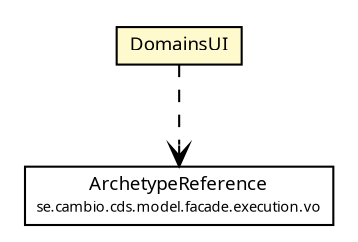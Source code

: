 #!/usr/local/bin/dot
#
# Class diagram 
# Generated by UMLGraph version R5_6 (http://www.umlgraph.org/)
#

digraph G {
	edge [fontname="Trebuchet MS",fontsize=10,labelfontname="Trebuchet MS",labelfontsize=10];
	node [fontname="Trebuchet MS",fontsize=10,shape=plaintext];
	nodesep=0.25;
	ranksep=0.5;
	// se.cambio.cds.model.facade.execution.vo.ArchetypeReference
	c161329 [label=<<table title="se.cambio.cds.model.facade.execution.vo.ArchetypeReference" border="0" cellborder="1" cellspacing="0" cellpadding="2" port="p" href="../../../model/facade/execution/vo/ArchetypeReference.html">
		<tr><td><table border="0" cellspacing="0" cellpadding="1">
<tr><td align="center" balign="center"><font face="Trebuchet MS"> ArchetypeReference </font></td></tr>
<tr><td align="center" balign="center"><font face="Trebuchet MS" point-size="7.0"> se.cambio.cds.model.facade.execution.vo </font></td></tr>
		</table></td></tr>
		</table>>, URL="../../../model/facade/execution/vo/ArchetypeReference.html", fontname="Trebuchet MS", fontcolor="black", fontsize=9.0];
	// se.cambio.cds.openehr.view.applicationobjects.DomainsUI
	c161422 [label=<<table title="se.cambio.cds.openehr.view.applicationobjects.DomainsUI" border="0" cellborder="1" cellspacing="0" cellpadding="2" port="p" bgcolor="lemonChiffon" href="./DomainsUI.html">
		<tr><td><table border="0" cellspacing="0" cellpadding="1">
<tr><td align="center" balign="center"><font face="Trebuchet MS"> DomainsUI </font></td></tr>
		</table></td></tr>
		</table>>, URL="./DomainsUI.html", fontname="Trebuchet MS", fontcolor="black", fontsize=9.0];
	// se.cambio.cds.openehr.view.applicationobjects.DomainsUI DEPEND se.cambio.cds.model.facade.execution.vo.ArchetypeReference
	c161422:p -> c161329:p [taillabel="", label="", headlabel="", fontname="Trebuchet MS", fontcolor="black", fontsize=10.0, color="black", arrowhead=open, style=dashed];
}

